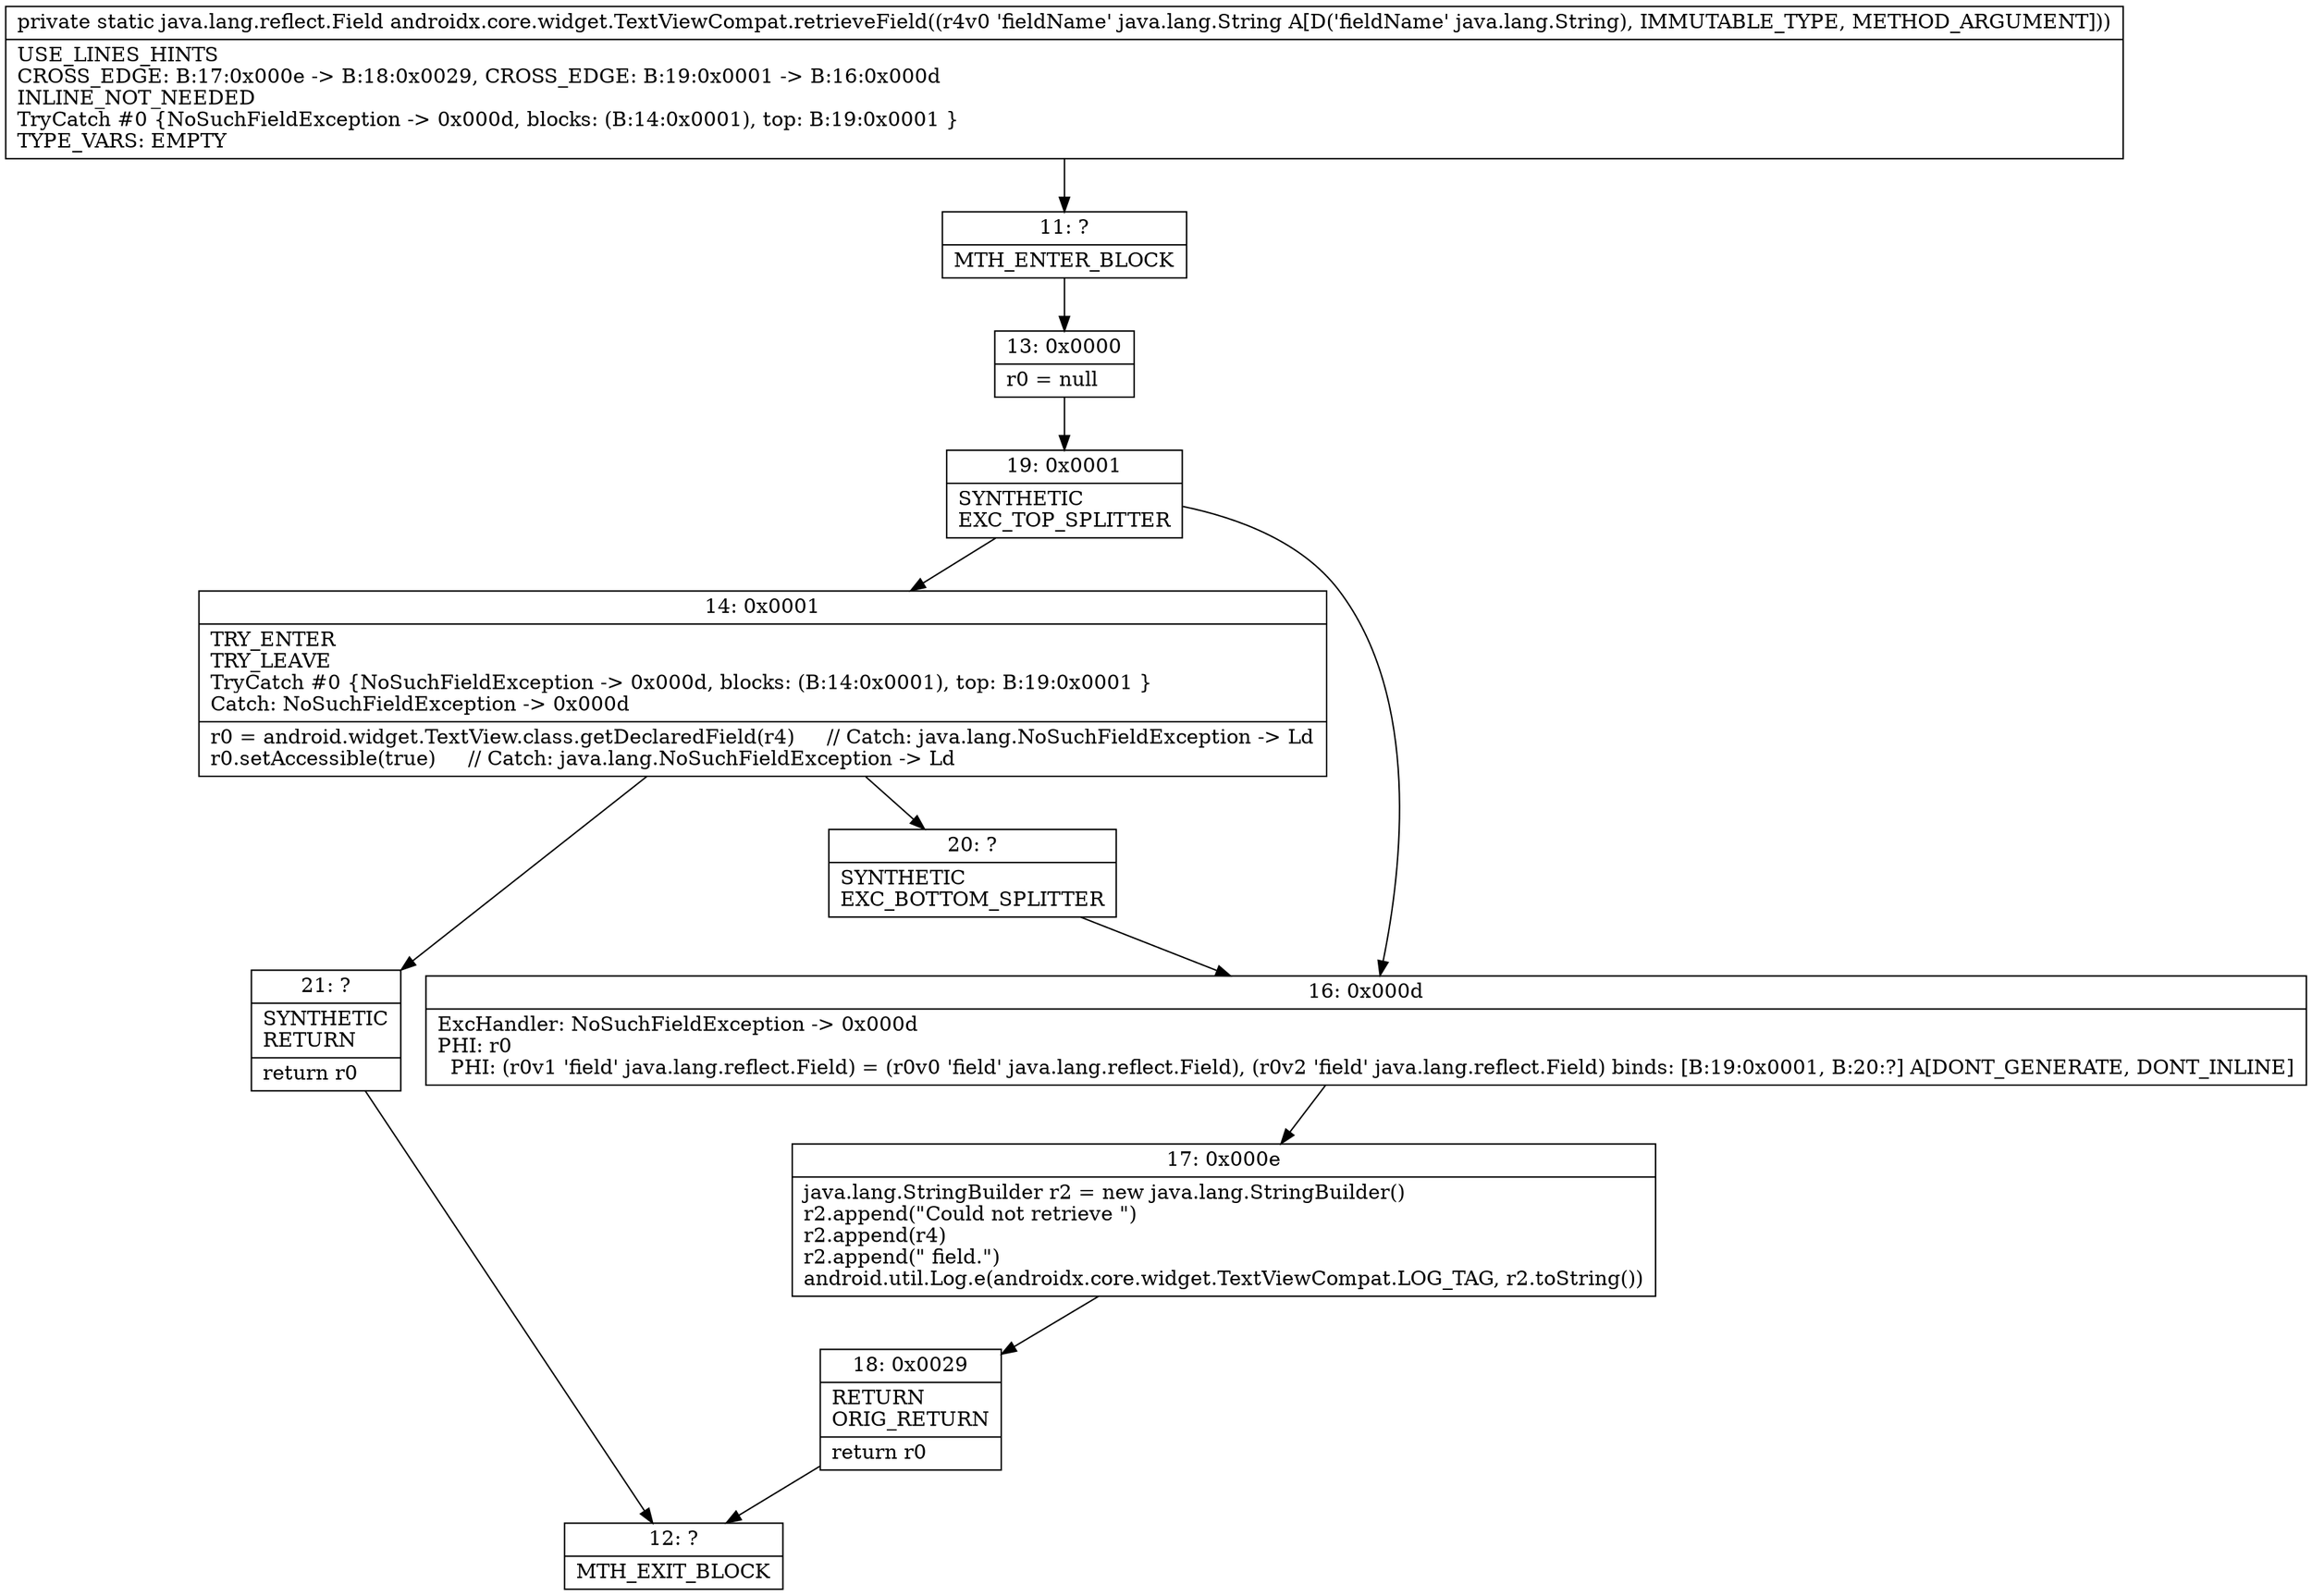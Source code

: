 digraph "CFG forandroidx.core.widget.TextViewCompat.retrieveField(Ljava\/lang\/String;)Ljava\/lang\/reflect\/Field;" {
Node_11 [shape=record,label="{11\:\ ?|MTH_ENTER_BLOCK\l}"];
Node_13 [shape=record,label="{13\:\ 0x0000|r0 = null\l}"];
Node_19 [shape=record,label="{19\:\ 0x0001|SYNTHETIC\lEXC_TOP_SPLITTER\l}"];
Node_14 [shape=record,label="{14\:\ 0x0001|TRY_ENTER\lTRY_LEAVE\lTryCatch #0 \{NoSuchFieldException \-\> 0x000d, blocks: (B:14:0x0001), top: B:19:0x0001 \}\lCatch: NoSuchFieldException \-\> 0x000d\l|r0 = android.widget.TextView.class.getDeclaredField(r4)     \/\/ Catch: java.lang.NoSuchFieldException \-\> Ld\lr0.setAccessible(true)     \/\/ Catch: java.lang.NoSuchFieldException \-\> Ld\l}"];
Node_20 [shape=record,label="{20\:\ ?|SYNTHETIC\lEXC_BOTTOM_SPLITTER\l}"];
Node_21 [shape=record,label="{21\:\ ?|SYNTHETIC\lRETURN\l|return r0\l}"];
Node_12 [shape=record,label="{12\:\ ?|MTH_EXIT_BLOCK\l}"];
Node_16 [shape=record,label="{16\:\ 0x000d|ExcHandler: NoSuchFieldException \-\> 0x000d\lPHI: r0 \l  PHI: (r0v1 'field' java.lang.reflect.Field) = (r0v0 'field' java.lang.reflect.Field), (r0v2 'field' java.lang.reflect.Field) binds: [B:19:0x0001, B:20:?] A[DONT_GENERATE, DONT_INLINE]\l}"];
Node_17 [shape=record,label="{17\:\ 0x000e|java.lang.StringBuilder r2 = new java.lang.StringBuilder()\lr2.append(\"Could not retrieve \")\lr2.append(r4)\lr2.append(\" field.\")\landroid.util.Log.e(androidx.core.widget.TextViewCompat.LOG_TAG, r2.toString())\l}"];
Node_18 [shape=record,label="{18\:\ 0x0029|RETURN\lORIG_RETURN\l|return r0\l}"];
MethodNode[shape=record,label="{private static java.lang.reflect.Field androidx.core.widget.TextViewCompat.retrieveField((r4v0 'fieldName' java.lang.String A[D('fieldName' java.lang.String), IMMUTABLE_TYPE, METHOD_ARGUMENT]))  | USE_LINES_HINTS\lCROSS_EDGE: B:17:0x000e \-\> B:18:0x0029, CROSS_EDGE: B:19:0x0001 \-\> B:16:0x000d\lINLINE_NOT_NEEDED\lTryCatch #0 \{NoSuchFieldException \-\> 0x000d, blocks: (B:14:0x0001), top: B:19:0x0001 \}\lTYPE_VARS: EMPTY\l}"];
MethodNode -> Node_11;Node_11 -> Node_13;
Node_13 -> Node_19;
Node_19 -> Node_14;
Node_19 -> Node_16;
Node_14 -> Node_20;
Node_14 -> Node_21;
Node_20 -> Node_16;
Node_21 -> Node_12;
Node_16 -> Node_17;
Node_17 -> Node_18;
Node_18 -> Node_12;
}

